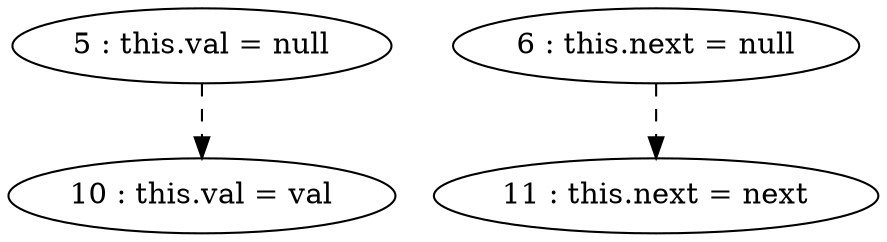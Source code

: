 digraph G {
"5 : this.val = null"
"5 : this.val = null" -> "10 : this.val = val" [style=dashed]
"6 : this.next = null"
"6 : this.next = null" -> "11 : this.next = next" [style=dashed]
"10 : this.val = val"
"11 : this.next = next"
}